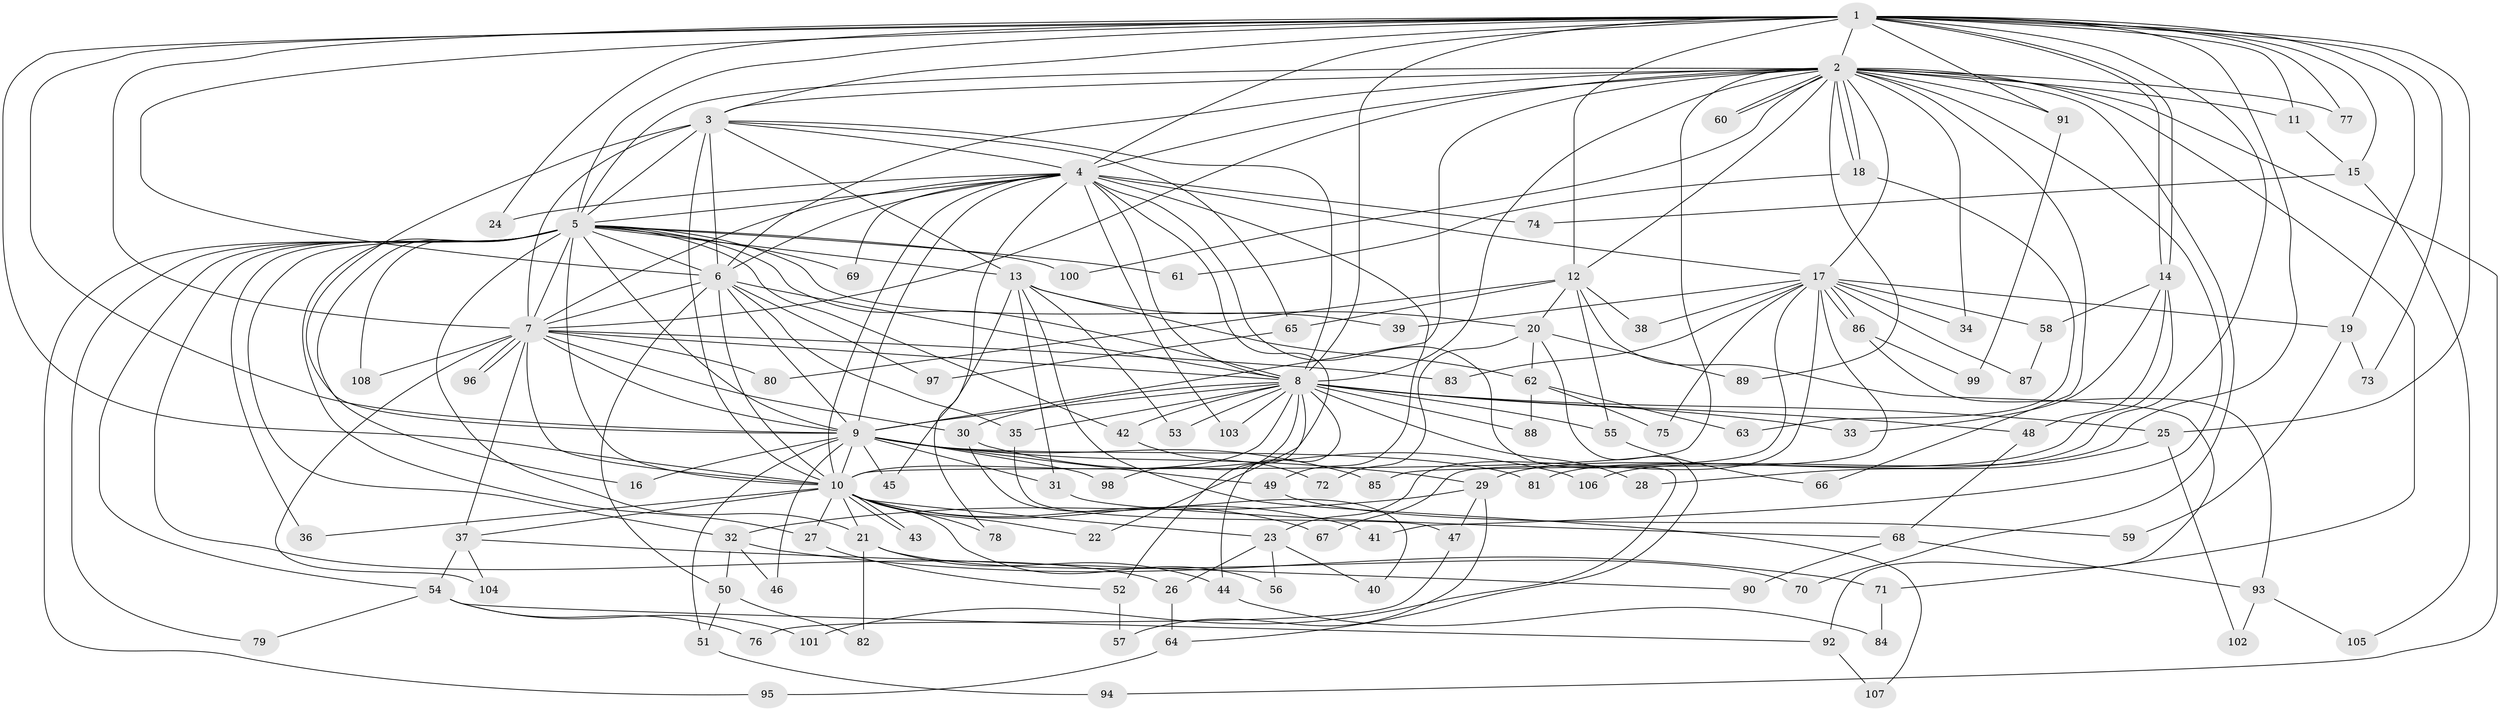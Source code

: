 // coarse degree distribution, {25: 0.03125, 7: 0.03125, 16: 0.015625, 21: 0.015625, 3: 0.09375, 2: 0.578125, 4: 0.078125, 1: 0.0625, 6: 0.03125, 8: 0.015625, 11: 0.015625, 5: 0.03125}
// Generated by graph-tools (version 1.1) at 2025/48/03/04/25 21:48:27]
// undirected, 108 vertices, 241 edges
graph export_dot {
graph [start="1"]
  node [color=gray90,style=filled];
  1;
  2;
  3;
  4;
  5;
  6;
  7;
  8;
  9;
  10;
  11;
  12;
  13;
  14;
  15;
  16;
  17;
  18;
  19;
  20;
  21;
  22;
  23;
  24;
  25;
  26;
  27;
  28;
  29;
  30;
  31;
  32;
  33;
  34;
  35;
  36;
  37;
  38;
  39;
  40;
  41;
  42;
  43;
  44;
  45;
  46;
  47;
  48;
  49;
  50;
  51;
  52;
  53;
  54;
  55;
  56;
  57;
  58;
  59;
  60;
  61;
  62;
  63;
  64;
  65;
  66;
  67;
  68;
  69;
  70;
  71;
  72;
  73;
  74;
  75;
  76;
  77;
  78;
  79;
  80;
  81;
  82;
  83;
  84;
  85;
  86;
  87;
  88;
  89;
  90;
  91;
  92;
  93;
  94;
  95;
  96;
  97;
  98;
  99;
  100;
  101;
  102;
  103;
  104;
  105;
  106;
  107;
  108;
  1 -- 2;
  1 -- 3;
  1 -- 4;
  1 -- 5;
  1 -- 6;
  1 -- 7;
  1 -- 8;
  1 -- 9;
  1 -- 10;
  1 -- 11;
  1 -- 12;
  1 -- 14;
  1 -- 14;
  1 -- 15;
  1 -- 19;
  1 -- 24;
  1 -- 25;
  1 -- 73;
  1 -- 77;
  1 -- 81;
  1 -- 91;
  1 -- 106;
  2 -- 3;
  2 -- 4;
  2 -- 5;
  2 -- 6;
  2 -- 7;
  2 -- 8;
  2 -- 9;
  2 -- 10;
  2 -- 11;
  2 -- 12;
  2 -- 17;
  2 -- 18;
  2 -- 18;
  2 -- 34;
  2 -- 41;
  2 -- 60;
  2 -- 60;
  2 -- 66;
  2 -- 70;
  2 -- 71;
  2 -- 77;
  2 -- 89;
  2 -- 91;
  2 -- 94;
  2 -- 100;
  3 -- 4;
  3 -- 5;
  3 -- 6;
  3 -- 7;
  3 -- 8;
  3 -- 9;
  3 -- 10;
  3 -- 13;
  3 -- 65;
  4 -- 5;
  4 -- 6;
  4 -- 7;
  4 -- 8;
  4 -- 9;
  4 -- 10;
  4 -- 17;
  4 -- 22;
  4 -- 24;
  4 -- 49;
  4 -- 69;
  4 -- 74;
  4 -- 78;
  4 -- 101;
  4 -- 103;
  5 -- 6;
  5 -- 7;
  5 -- 8;
  5 -- 9;
  5 -- 10;
  5 -- 13;
  5 -- 16;
  5 -- 21;
  5 -- 26;
  5 -- 27;
  5 -- 32;
  5 -- 36;
  5 -- 39;
  5 -- 42;
  5 -- 54;
  5 -- 61;
  5 -- 69;
  5 -- 79;
  5 -- 95;
  5 -- 100;
  5 -- 108;
  6 -- 7;
  6 -- 8;
  6 -- 9;
  6 -- 10;
  6 -- 35;
  6 -- 50;
  6 -- 97;
  7 -- 8;
  7 -- 9;
  7 -- 10;
  7 -- 30;
  7 -- 37;
  7 -- 80;
  7 -- 83;
  7 -- 96;
  7 -- 96;
  7 -- 104;
  7 -- 108;
  8 -- 9;
  8 -- 10;
  8 -- 25;
  8 -- 28;
  8 -- 30;
  8 -- 33;
  8 -- 35;
  8 -- 42;
  8 -- 44;
  8 -- 48;
  8 -- 52;
  8 -- 53;
  8 -- 55;
  8 -- 88;
  8 -- 98;
  8 -- 103;
  9 -- 10;
  9 -- 16;
  9 -- 29;
  9 -- 31;
  9 -- 45;
  9 -- 46;
  9 -- 49;
  9 -- 51;
  9 -- 81;
  9 -- 85;
  9 -- 98;
  10 -- 21;
  10 -- 22;
  10 -- 23;
  10 -- 27;
  10 -- 36;
  10 -- 37;
  10 -- 41;
  10 -- 43;
  10 -- 43;
  10 -- 56;
  10 -- 67;
  10 -- 78;
  11 -- 15;
  12 -- 20;
  12 -- 38;
  12 -- 55;
  12 -- 65;
  12 -- 80;
  12 -- 92;
  13 -- 20;
  13 -- 31;
  13 -- 45;
  13 -- 53;
  13 -- 62;
  13 -- 107;
  14 -- 29;
  14 -- 33;
  14 -- 48;
  14 -- 58;
  15 -- 74;
  15 -- 105;
  17 -- 19;
  17 -- 23;
  17 -- 34;
  17 -- 38;
  17 -- 39;
  17 -- 58;
  17 -- 67;
  17 -- 75;
  17 -- 83;
  17 -- 85;
  17 -- 86;
  17 -- 86;
  17 -- 87;
  18 -- 61;
  18 -- 63;
  19 -- 59;
  19 -- 73;
  20 -- 62;
  20 -- 64;
  20 -- 72;
  20 -- 89;
  21 -- 44;
  21 -- 70;
  21 -- 82;
  23 -- 26;
  23 -- 40;
  23 -- 56;
  25 -- 28;
  25 -- 102;
  26 -- 64;
  27 -- 52;
  29 -- 32;
  29 -- 47;
  29 -- 57;
  30 -- 40;
  30 -- 106;
  31 -- 68;
  32 -- 46;
  32 -- 50;
  32 -- 71;
  35 -- 47;
  37 -- 54;
  37 -- 90;
  37 -- 104;
  42 -- 72;
  44 -- 84;
  47 -- 76;
  48 -- 68;
  49 -- 59;
  50 -- 51;
  50 -- 82;
  51 -- 94;
  52 -- 57;
  54 -- 76;
  54 -- 79;
  54 -- 92;
  54 -- 101;
  55 -- 66;
  58 -- 87;
  62 -- 63;
  62 -- 75;
  62 -- 88;
  64 -- 95;
  65 -- 97;
  68 -- 90;
  68 -- 93;
  71 -- 84;
  86 -- 93;
  86 -- 99;
  91 -- 99;
  92 -- 107;
  93 -- 102;
  93 -- 105;
}

